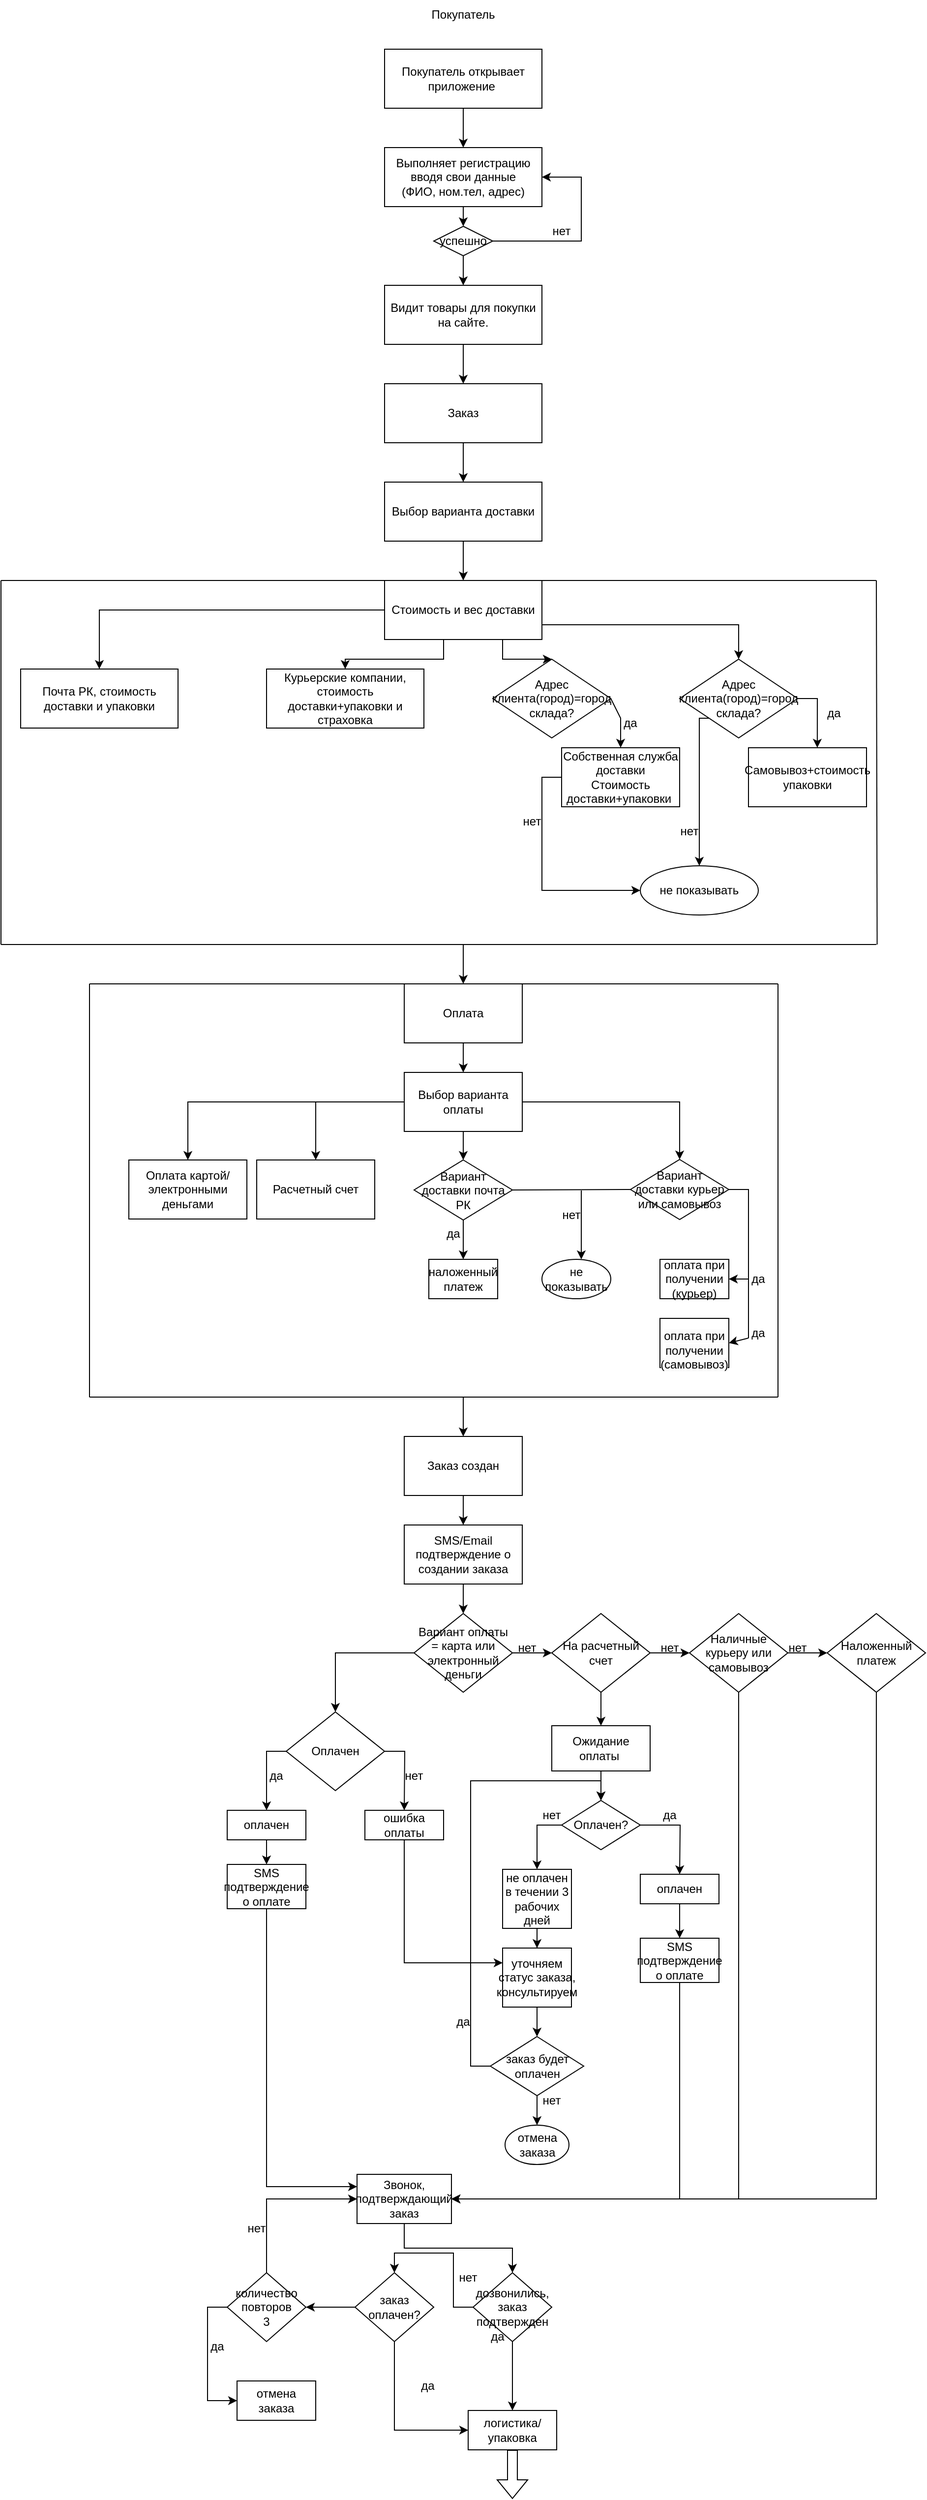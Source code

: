 <mxfile version="21.2.1" type="device">
  <diagram id="C5RBs43oDa-KdzZeNtuy" name="Page-1">
    <mxGraphModel dx="1877" dy="549" grid="1" gridSize="10" guides="1" tooltips="1" connect="1" arrows="1" fold="1" page="1" pageScale="1" pageWidth="827" pageHeight="1169" math="0" shadow="0">
      <root>
        <mxCell id="WIyWlLk6GJQsqaUBKTNV-0" />
        <mxCell id="WIyWlLk6GJQsqaUBKTNV-1" parent="WIyWlLk6GJQsqaUBKTNV-0" />
        <mxCell id="o9mMp5TyEiLtzrGNbMBP-0" value="Покупатель открывает приложение&amp;nbsp;" style="rounded=0;whiteSpace=wrap;html=1;" parent="WIyWlLk6GJQsqaUBKTNV-1" vertex="1">
          <mxGeometry x="340" y="50" width="160" height="60" as="geometry" />
        </mxCell>
        <mxCell id="S09NeGv9XtgrJAgJKScN-2" value="Покупатель" style="text;html=1;strokeColor=none;fillColor=none;align=center;verticalAlign=middle;whiteSpace=wrap;rounded=0;" vertex="1" parent="WIyWlLk6GJQsqaUBKTNV-1">
          <mxGeometry x="390" width="60" height="30" as="geometry" />
        </mxCell>
        <mxCell id="S09NeGv9XtgrJAgJKScN-17" style="edgeStyle=orthogonalEdgeStyle;rounded=0;orthogonalLoop=1;jettySize=auto;html=1;exitX=0.5;exitY=1;exitDx=0;exitDy=0;entryX=0.5;entryY=0;entryDx=0;entryDy=0;" edge="1" parent="WIyWlLk6GJQsqaUBKTNV-1" source="S09NeGv9XtgrJAgJKScN-7" target="S09NeGv9XtgrJAgJKScN-10">
          <mxGeometry relative="1" as="geometry" />
        </mxCell>
        <mxCell id="S09NeGv9XtgrJAgJKScN-7" value="Выполняет регистрацию вводя свои данные&lt;br&gt;(ФИО, ном.тел, адрес)" style="rounded=0;whiteSpace=wrap;html=1;" vertex="1" parent="WIyWlLk6GJQsqaUBKTNV-1">
          <mxGeometry x="340" y="150" width="160" height="60" as="geometry" />
        </mxCell>
        <mxCell id="S09NeGv9XtgrJAgJKScN-8" value="" style="endArrow=classic;html=1;rounded=0;exitX=0.5;exitY=1;exitDx=0;exitDy=0;entryX=0.5;entryY=0;entryDx=0;entryDy=0;" edge="1" parent="WIyWlLk6GJQsqaUBKTNV-1" source="o9mMp5TyEiLtzrGNbMBP-0" target="S09NeGv9XtgrJAgJKScN-7">
          <mxGeometry width="50" height="50" relative="1" as="geometry">
            <mxPoint x="770" y="250" as="sourcePoint" />
            <mxPoint x="820" y="200" as="targetPoint" />
          </mxGeometry>
        </mxCell>
        <mxCell id="S09NeGv9XtgrJAgJKScN-21" style="edgeStyle=orthogonalEdgeStyle;rounded=0;orthogonalLoop=1;jettySize=auto;html=1;exitX=1;exitY=0.5;exitDx=0;exitDy=0;entryX=1;entryY=0.5;entryDx=0;entryDy=0;" edge="1" parent="WIyWlLk6GJQsqaUBKTNV-1" source="S09NeGv9XtgrJAgJKScN-10" target="S09NeGv9XtgrJAgJKScN-7">
          <mxGeometry relative="1" as="geometry">
            <Array as="points">
              <mxPoint x="540" y="245" />
              <mxPoint x="540" y="180" />
            </Array>
          </mxGeometry>
        </mxCell>
        <mxCell id="S09NeGv9XtgrJAgJKScN-26" style="edgeStyle=orthogonalEdgeStyle;rounded=0;orthogonalLoop=1;jettySize=auto;html=1;" edge="1" parent="WIyWlLk6GJQsqaUBKTNV-1" source="S09NeGv9XtgrJAgJKScN-10" target="S09NeGv9XtgrJAgJKScN-25">
          <mxGeometry relative="1" as="geometry" />
        </mxCell>
        <mxCell id="S09NeGv9XtgrJAgJKScN-10" value="успешно" style="rhombus;whiteSpace=wrap;html=1;" vertex="1" parent="WIyWlLk6GJQsqaUBKTNV-1">
          <mxGeometry x="390" y="230" width="60" height="30" as="geometry" />
        </mxCell>
        <mxCell id="S09NeGv9XtgrJAgJKScN-22" value="нет" style="text;html=1;strokeColor=none;fillColor=none;align=center;verticalAlign=middle;whiteSpace=wrap;rounded=0;" vertex="1" parent="WIyWlLk6GJQsqaUBKTNV-1">
          <mxGeometry x="490" y="220" width="60" height="30" as="geometry" />
        </mxCell>
        <mxCell id="S09NeGv9XtgrJAgJKScN-28" style="edgeStyle=orthogonalEdgeStyle;rounded=0;orthogonalLoop=1;jettySize=auto;html=1;exitX=0.5;exitY=1;exitDx=0;exitDy=0;" edge="1" parent="WIyWlLk6GJQsqaUBKTNV-1" source="S09NeGv9XtgrJAgJKScN-25" target="S09NeGv9XtgrJAgJKScN-27">
          <mxGeometry relative="1" as="geometry" />
        </mxCell>
        <mxCell id="S09NeGv9XtgrJAgJKScN-25" value="Видит товары для покупки на сайте." style="rounded=0;whiteSpace=wrap;html=1;" vertex="1" parent="WIyWlLk6GJQsqaUBKTNV-1">
          <mxGeometry x="340" y="290" width="160" height="60" as="geometry" />
        </mxCell>
        <mxCell id="S09NeGv9XtgrJAgJKScN-30" style="edgeStyle=orthogonalEdgeStyle;rounded=0;orthogonalLoop=1;jettySize=auto;html=1;exitX=0.5;exitY=1;exitDx=0;exitDy=0;" edge="1" parent="WIyWlLk6GJQsqaUBKTNV-1" source="S09NeGv9XtgrJAgJKScN-27" target="S09NeGv9XtgrJAgJKScN-29">
          <mxGeometry relative="1" as="geometry" />
        </mxCell>
        <mxCell id="S09NeGv9XtgrJAgJKScN-27" value="Заказ" style="rounded=0;whiteSpace=wrap;html=1;" vertex="1" parent="WIyWlLk6GJQsqaUBKTNV-1">
          <mxGeometry x="340" y="390" width="160" height="60" as="geometry" />
        </mxCell>
        <mxCell id="S09NeGv9XtgrJAgJKScN-32" style="edgeStyle=orthogonalEdgeStyle;rounded=0;orthogonalLoop=1;jettySize=auto;html=1;" edge="1" parent="WIyWlLk6GJQsqaUBKTNV-1" source="S09NeGv9XtgrJAgJKScN-29" target="S09NeGv9XtgrJAgJKScN-31">
          <mxGeometry relative="1" as="geometry" />
        </mxCell>
        <mxCell id="S09NeGv9XtgrJAgJKScN-29" value="Выбор варианта доставки" style="rounded=0;whiteSpace=wrap;html=1;" vertex="1" parent="WIyWlLk6GJQsqaUBKTNV-1">
          <mxGeometry x="340" y="490" width="160" height="60" as="geometry" />
        </mxCell>
        <mxCell id="S09NeGv9XtgrJAgJKScN-34" style="edgeStyle=orthogonalEdgeStyle;rounded=0;orthogonalLoop=1;jettySize=auto;html=1;" edge="1" parent="WIyWlLk6GJQsqaUBKTNV-1" source="S09NeGv9XtgrJAgJKScN-31" target="S09NeGv9XtgrJAgJKScN-33">
          <mxGeometry relative="1" as="geometry" />
        </mxCell>
        <mxCell id="S09NeGv9XtgrJAgJKScN-36" style="edgeStyle=orthogonalEdgeStyle;rounded=0;orthogonalLoop=1;jettySize=auto;html=1;" edge="1" parent="WIyWlLk6GJQsqaUBKTNV-1" source="S09NeGv9XtgrJAgJKScN-31" target="S09NeGv9XtgrJAgJKScN-35">
          <mxGeometry relative="1" as="geometry">
            <Array as="points">
              <mxPoint x="400" y="670" />
              <mxPoint x="300" y="670" />
            </Array>
          </mxGeometry>
        </mxCell>
        <mxCell id="S09NeGv9XtgrJAgJKScN-40" style="edgeStyle=orthogonalEdgeStyle;rounded=0;orthogonalLoop=1;jettySize=auto;html=1;exitX=0.75;exitY=1;exitDx=0;exitDy=0;entryX=0.5;entryY=0;entryDx=0;entryDy=0;" edge="1" parent="WIyWlLk6GJQsqaUBKTNV-1" source="S09NeGv9XtgrJAgJKScN-31" target="S09NeGv9XtgrJAgJKScN-37">
          <mxGeometry relative="1" as="geometry" />
        </mxCell>
        <mxCell id="S09NeGv9XtgrJAgJKScN-41" style="edgeStyle=orthogonalEdgeStyle;rounded=0;orthogonalLoop=1;jettySize=auto;html=1;exitX=1;exitY=0.75;exitDx=0;exitDy=0;entryX=0.5;entryY=0;entryDx=0;entryDy=0;" edge="1" parent="WIyWlLk6GJQsqaUBKTNV-1" source="S09NeGv9XtgrJAgJKScN-31" target="S09NeGv9XtgrJAgJKScN-38">
          <mxGeometry relative="1" as="geometry" />
        </mxCell>
        <mxCell id="S09NeGv9XtgrJAgJKScN-31" value="Стоимость и вес доставки" style="rounded=0;whiteSpace=wrap;html=1;" vertex="1" parent="WIyWlLk6GJQsqaUBKTNV-1">
          <mxGeometry x="340" y="590" width="160" height="60" as="geometry" />
        </mxCell>
        <mxCell id="S09NeGv9XtgrJAgJKScN-33" value="Почта РК, стоимость доставки и упаковки" style="rounded=0;whiteSpace=wrap;html=1;" vertex="1" parent="WIyWlLk6GJQsqaUBKTNV-1">
          <mxGeometry x="-30" y="680" width="160" height="60" as="geometry" />
        </mxCell>
        <mxCell id="S09NeGv9XtgrJAgJKScN-35" value="Курьерские компании, стоимость доставки+упаковки и страховка" style="rounded=0;whiteSpace=wrap;html=1;" vertex="1" parent="WIyWlLk6GJQsqaUBKTNV-1">
          <mxGeometry x="220" y="680" width="160" height="60" as="geometry" />
        </mxCell>
        <mxCell id="S09NeGv9XtgrJAgJKScN-37" value="Адрес клиента(город)=город склада?" style="rhombus;whiteSpace=wrap;html=1;" vertex="1" parent="WIyWlLk6GJQsqaUBKTNV-1">
          <mxGeometry x="450" y="670" width="120" height="80" as="geometry" />
        </mxCell>
        <mxCell id="S09NeGv9XtgrJAgJKScN-49" style="edgeStyle=orthogonalEdgeStyle;rounded=0;orthogonalLoop=1;jettySize=auto;html=1;exitX=1;exitY=0.5;exitDx=0;exitDy=0;entryX=0.583;entryY=0;entryDx=0;entryDy=0;entryPerimeter=0;" edge="1" parent="WIyWlLk6GJQsqaUBKTNV-1" source="S09NeGv9XtgrJAgJKScN-38" target="S09NeGv9XtgrJAgJKScN-43">
          <mxGeometry relative="1" as="geometry">
            <mxPoint x="780" y="710" as="targetPoint" />
          </mxGeometry>
        </mxCell>
        <mxCell id="S09NeGv9XtgrJAgJKScN-56" style="edgeStyle=orthogonalEdgeStyle;rounded=0;orthogonalLoop=1;jettySize=auto;html=1;exitX=0;exitY=1;exitDx=0;exitDy=0;" edge="1" parent="WIyWlLk6GJQsqaUBKTNV-1" source="S09NeGv9XtgrJAgJKScN-38" target="S09NeGv9XtgrJAgJKScN-55">
          <mxGeometry relative="1" as="geometry">
            <Array as="points">
              <mxPoint x="660" y="730" />
            </Array>
          </mxGeometry>
        </mxCell>
        <mxCell id="S09NeGv9XtgrJAgJKScN-38" value="Адрес клиента(город)=город склада?" style="rhombus;whiteSpace=wrap;html=1;" vertex="1" parent="WIyWlLk6GJQsqaUBKTNV-1">
          <mxGeometry x="640" y="670" width="120" height="80" as="geometry" />
        </mxCell>
        <mxCell id="S09NeGv9XtgrJAgJKScN-57" style="edgeStyle=orthogonalEdgeStyle;rounded=0;orthogonalLoop=1;jettySize=auto;html=1;exitX=0;exitY=0.5;exitDx=0;exitDy=0;entryX=0;entryY=0.5;entryDx=0;entryDy=0;" edge="1" parent="WIyWlLk6GJQsqaUBKTNV-1" source="S09NeGv9XtgrJAgJKScN-42" target="S09NeGv9XtgrJAgJKScN-55">
          <mxGeometry relative="1" as="geometry" />
        </mxCell>
        <mxCell id="S09NeGv9XtgrJAgJKScN-42" value="Собственная служба доставки&lt;br&gt;Стоимость доставки+упаковки&amp;nbsp;" style="rounded=0;whiteSpace=wrap;html=1;" vertex="1" parent="WIyWlLk6GJQsqaUBKTNV-1">
          <mxGeometry x="520" y="760" width="120" height="60" as="geometry" />
        </mxCell>
        <mxCell id="S09NeGv9XtgrJAgJKScN-43" value="Самовывоз+стоимость упаковки" style="rounded=0;whiteSpace=wrap;html=1;" vertex="1" parent="WIyWlLk6GJQsqaUBKTNV-1">
          <mxGeometry x="710" y="760" width="120" height="60" as="geometry" />
        </mxCell>
        <mxCell id="S09NeGv9XtgrJAgJKScN-47" value="" style="endArrow=classic;html=1;rounded=0;exitX=1;exitY=0.5;exitDx=0;exitDy=0;entryX=0.5;entryY=0;entryDx=0;entryDy=0;" edge="1" parent="WIyWlLk6GJQsqaUBKTNV-1" source="S09NeGv9XtgrJAgJKScN-37" target="S09NeGv9XtgrJAgJKScN-42">
          <mxGeometry width="50" height="50" relative="1" as="geometry">
            <mxPoint x="670" y="580" as="sourcePoint" />
            <mxPoint x="570" y="760" as="targetPoint" />
            <Array as="points">
              <mxPoint x="580" y="730" />
            </Array>
          </mxGeometry>
        </mxCell>
        <mxCell id="S09NeGv9XtgrJAgJKScN-50" value="да" style="text;html=1;strokeColor=none;fillColor=none;align=center;verticalAlign=middle;whiteSpace=wrap;rounded=0;" vertex="1" parent="WIyWlLk6GJQsqaUBKTNV-1">
          <mxGeometry x="560" y="720" width="60" height="30" as="geometry" />
        </mxCell>
        <mxCell id="S09NeGv9XtgrJAgJKScN-51" value="да" style="text;html=1;strokeColor=none;fillColor=none;align=center;verticalAlign=middle;whiteSpace=wrap;rounded=0;" vertex="1" parent="WIyWlLk6GJQsqaUBKTNV-1">
          <mxGeometry x="767" y="710" width="60" height="30" as="geometry" />
        </mxCell>
        <mxCell id="S09NeGv9XtgrJAgJKScN-55" value="не показывать" style="ellipse;whiteSpace=wrap;html=1;" vertex="1" parent="WIyWlLk6GJQsqaUBKTNV-1">
          <mxGeometry x="600" y="880" width="120" height="50" as="geometry" />
        </mxCell>
        <mxCell id="S09NeGv9XtgrJAgJKScN-58" value="нет" style="text;html=1;strokeColor=none;fillColor=none;align=center;verticalAlign=middle;whiteSpace=wrap;rounded=0;" vertex="1" parent="WIyWlLk6GJQsqaUBKTNV-1">
          <mxGeometry x="460" y="820" width="60" height="30" as="geometry" />
        </mxCell>
        <mxCell id="S09NeGv9XtgrJAgJKScN-59" value="нет" style="text;html=1;strokeColor=none;fillColor=none;align=center;verticalAlign=middle;whiteSpace=wrap;rounded=0;" vertex="1" parent="WIyWlLk6GJQsqaUBKTNV-1">
          <mxGeometry x="620" y="830" width="60" height="30" as="geometry" />
        </mxCell>
        <mxCell id="S09NeGv9XtgrJAgJKScN-63" value="" style="endArrow=none;html=1;rounded=0;exitX=0;exitY=0;exitDx=0;exitDy=0;" edge="1" parent="WIyWlLk6GJQsqaUBKTNV-1" source="S09NeGv9XtgrJAgJKScN-31">
          <mxGeometry width="50" height="50" relative="1" as="geometry">
            <mxPoint x="330" y="590" as="sourcePoint" />
            <mxPoint x="-50" y="590" as="targetPoint" />
          </mxGeometry>
        </mxCell>
        <mxCell id="S09NeGv9XtgrJAgJKScN-64" value="" style="endArrow=none;html=1;rounded=0;" edge="1" parent="WIyWlLk6GJQsqaUBKTNV-1">
          <mxGeometry width="50" height="50" relative="1" as="geometry">
            <mxPoint x="-50" y="590" as="sourcePoint" />
            <mxPoint x="-50" y="960" as="targetPoint" />
          </mxGeometry>
        </mxCell>
        <mxCell id="S09NeGv9XtgrJAgJKScN-65" value="" style="endArrow=none;html=1;rounded=0;" edge="1" parent="WIyWlLk6GJQsqaUBKTNV-1">
          <mxGeometry width="50" height="50" relative="1" as="geometry">
            <mxPoint x="-50" y="960" as="sourcePoint" />
            <mxPoint x="840" y="960" as="targetPoint" />
          </mxGeometry>
        </mxCell>
        <mxCell id="S09NeGv9XtgrJAgJKScN-66" value="" style="endArrow=none;html=1;rounded=0;" edge="1" parent="WIyWlLk6GJQsqaUBKTNV-1">
          <mxGeometry width="50" height="50" relative="1" as="geometry">
            <mxPoint x="840.8" y="960" as="sourcePoint" />
            <mxPoint x="840" y="590" as="targetPoint" />
          </mxGeometry>
        </mxCell>
        <mxCell id="S09NeGv9XtgrJAgJKScN-67" value="" style="endArrow=none;html=1;rounded=0;exitX=1;exitY=0;exitDx=0;exitDy=0;" edge="1" parent="WIyWlLk6GJQsqaUBKTNV-1" source="S09NeGv9XtgrJAgJKScN-31">
          <mxGeometry width="50" height="50" relative="1" as="geometry">
            <mxPoint x="360" y="790" as="sourcePoint" />
            <mxPoint x="840" y="590" as="targetPoint" />
          </mxGeometry>
        </mxCell>
        <mxCell id="S09NeGv9XtgrJAgJKScN-68" value="" style="endArrow=classic;html=1;rounded=0;" edge="1" parent="WIyWlLk6GJQsqaUBKTNV-1">
          <mxGeometry width="50" height="50" relative="1" as="geometry">
            <mxPoint x="420" y="960" as="sourcePoint" />
            <mxPoint x="420" y="1000" as="targetPoint" />
          </mxGeometry>
        </mxCell>
        <mxCell id="S09NeGv9XtgrJAgJKScN-71" style="edgeStyle=orthogonalEdgeStyle;rounded=0;orthogonalLoop=1;jettySize=auto;html=1;" edge="1" parent="WIyWlLk6GJQsqaUBKTNV-1" source="S09NeGv9XtgrJAgJKScN-69" target="S09NeGv9XtgrJAgJKScN-70">
          <mxGeometry relative="1" as="geometry" />
        </mxCell>
        <mxCell id="S09NeGv9XtgrJAgJKScN-69" value="Оплата" style="rounded=0;whiteSpace=wrap;html=1;" vertex="1" parent="WIyWlLk6GJQsqaUBKTNV-1">
          <mxGeometry x="360" y="1000" width="120" height="60" as="geometry" />
        </mxCell>
        <mxCell id="S09NeGv9XtgrJAgJKScN-73" style="edgeStyle=orthogonalEdgeStyle;rounded=0;orthogonalLoop=1;jettySize=auto;html=1;" edge="1" parent="WIyWlLk6GJQsqaUBKTNV-1" source="S09NeGv9XtgrJAgJKScN-70" target="S09NeGv9XtgrJAgJKScN-72">
          <mxGeometry relative="1" as="geometry" />
        </mxCell>
        <mxCell id="S09NeGv9XtgrJAgJKScN-75" style="edgeStyle=orthogonalEdgeStyle;rounded=0;orthogonalLoop=1;jettySize=auto;html=1;" edge="1" parent="WIyWlLk6GJQsqaUBKTNV-1" source="S09NeGv9XtgrJAgJKScN-70" target="S09NeGv9XtgrJAgJKScN-74">
          <mxGeometry relative="1" as="geometry" />
        </mxCell>
        <mxCell id="S09NeGv9XtgrJAgJKScN-77" style="edgeStyle=orthogonalEdgeStyle;rounded=0;orthogonalLoop=1;jettySize=auto;html=1;" edge="1" parent="WIyWlLk6GJQsqaUBKTNV-1" source="S09NeGv9XtgrJAgJKScN-70" target="S09NeGv9XtgrJAgJKScN-81">
          <mxGeometry relative="1" as="geometry">
            <mxPoint x="420" y="1169" as="targetPoint" />
          </mxGeometry>
        </mxCell>
        <mxCell id="S09NeGv9XtgrJAgJKScN-79" style="edgeStyle=orthogonalEdgeStyle;rounded=0;orthogonalLoop=1;jettySize=auto;html=1;" edge="1" parent="WIyWlLk6GJQsqaUBKTNV-1" source="S09NeGv9XtgrJAgJKScN-70" target="S09NeGv9XtgrJAgJKScN-80">
          <mxGeometry relative="1" as="geometry">
            <mxPoint x="590" y="1169" as="targetPoint" />
          </mxGeometry>
        </mxCell>
        <mxCell id="S09NeGv9XtgrJAgJKScN-70" value="Выбор варианта оплаты" style="rounded=0;whiteSpace=wrap;html=1;" vertex="1" parent="WIyWlLk6GJQsqaUBKTNV-1">
          <mxGeometry x="360" y="1090" width="120" height="60" as="geometry" />
        </mxCell>
        <mxCell id="S09NeGv9XtgrJAgJKScN-72" value="Оплата картой/электронными деньгами" style="rounded=0;whiteSpace=wrap;html=1;" vertex="1" parent="WIyWlLk6GJQsqaUBKTNV-1">
          <mxGeometry x="80" y="1179" width="120" height="60" as="geometry" />
        </mxCell>
        <mxCell id="S09NeGv9XtgrJAgJKScN-74" value="Расчетный счет" style="rounded=0;whiteSpace=wrap;html=1;" vertex="1" parent="WIyWlLk6GJQsqaUBKTNV-1">
          <mxGeometry x="210" y="1179" width="120" height="60" as="geometry" />
        </mxCell>
        <mxCell id="S09NeGv9XtgrJAgJKScN-94" style="edgeStyle=orthogonalEdgeStyle;rounded=0;orthogonalLoop=1;jettySize=auto;html=1;exitX=1;exitY=0.5;exitDx=0;exitDy=0;entryX=1;entryY=0.5;entryDx=0;entryDy=0;" edge="1" parent="WIyWlLk6GJQsqaUBKTNV-1" source="S09NeGv9XtgrJAgJKScN-80" target="S09NeGv9XtgrJAgJKScN-95">
          <mxGeometry relative="1" as="geometry">
            <mxPoint x="710" y="1330" as="targetPoint" />
          </mxGeometry>
        </mxCell>
        <mxCell id="S09NeGv9XtgrJAgJKScN-80" value="Вариант доставки курьер или самовывоз" style="rhombus;whiteSpace=wrap;html=1;" vertex="1" parent="WIyWlLk6GJQsqaUBKTNV-1">
          <mxGeometry x="590" y="1178.5" width="100" height="61" as="geometry" />
        </mxCell>
        <mxCell id="S09NeGv9XtgrJAgJKScN-90" style="edgeStyle=orthogonalEdgeStyle;rounded=0;orthogonalLoop=1;jettySize=auto;html=1;exitX=0;exitY=1;exitDx=0;exitDy=0;" edge="1" parent="WIyWlLk6GJQsqaUBKTNV-1" source="S09NeGv9XtgrJAgJKScN-81" target="S09NeGv9XtgrJAgJKScN-91">
          <mxGeometry relative="1" as="geometry">
            <mxPoint x="395" y="1260" as="targetPoint" />
            <Array as="points">
              <mxPoint x="420" y="1225" />
            </Array>
          </mxGeometry>
        </mxCell>
        <mxCell id="S09NeGv9XtgrJAgJKScN-81" value="Вариант доставки почта РК" style="rhombus;whiteSpace=wrap;html=1;" vertex="1" parent="WIyWlLk6GJQsqaUBKTNV-1">
          <mxGeometry x="370" y="1179" width="100" height="61" as="geometry" />
        </mxCell>
        <mxCell id="S09NeGv9XtgrJAgJKScN-82" value="" style="endArrow=none;html=1;rounded=0;exitX=1;exitY=0.5;exitDx=0;exitDy=0;entryX=0;entryY=0.5;entryDx=0;entryDy=0;" edge="1" parent="WIyWlLk6GJQsqaUBKTNV-1" source="S09NeGv9XtgrJAgJKScN-81" target="S09NeGv9XtgrJAgJKScN-80">
          <mxGeometry width="50" height="50" relative="1" as="geometry">
            <mxPoint x="510" y="1250" as="sourcePoint" />
            <mxPoint x="560" y="1200" as="targetPoint" />
          </mxGeometry>
        </mxCell>
        <mxCell id="S09NeGv9XtgrJAgJKScN-83" value="" style="endArrow=classic;html=1;rounded=0;" edge="1" parent="WIyWlLk6GJQsqaUBKTNV-1">
          <mxGeometry width="50" height="50" relative="1" as="geometry">
            <mxPoint x="540" y="1210" as="sourcePoint" />
            <mxPoint x="540" y="1280" as="targetPoint" />
          </mxGeometry>
        </mxCell>
        <mxCell id="S09NeGv9XtgrJAgJKScN-84" value="нет" style="text;html=1;strokeColor=none;fillColor=none;align=center;verticalAlign=middle;whiteSpace=wrap;rounded=0;" vertex="1" parent="WIyWlLk6GJQsqaUBKTNV-1">
          <mxGeometry x="500" y="1220" width="60" height="30" as="geometry" />
        </mxCell>
        <mxCell id="S09NeGv9XtgrJAgJKScN-85" value="не показывать" style="ellipse;whiteSpace=wrap;html=1;" vertex="1" parent="WIyWlLk6GJQsqaUBKTNV-1">
          <mxGeometry x="500" y="1280" width="70" height="40" as="geometry" />
        </mxCell>
        <mxCell id="S09NeGv9XtgrJAgJKScN-91" value="наложенный платеж" style="rounded=0;whiteSpace=wrap;html=1;" vertex="1" parent="WIyWlLk6GJQsqaUBKTNV-1">
          <mxGeometry x="385" y="1280" width="70" height="40" as="geometry" />
        </mxCell>
        <mxCell id="S09NeGv9XtgrJAgJKScN-92" value="да" style="text;html=1;strokeColor=none;fillColor=none;align=center;verticalAlign=middle;whiteSpace=wrap;rounded=0;" vertex="1" parent="WIyWlLk6GJQsqaUBKTNV-1">
          <mxGeometry x="380" y="1239" width="60" height="30" as="geometry" />
        </mxCell>
        <mxCell id="S09NeGv9XtgrJAgJKScN-95" value="оплата при получении&lt;br&gt;(курьер)" style="rounded=0;whiteSpace=wrap;html=1;" vertex="1" parent="WIyWlLk6GJQsqaUBKTNV-1">
          <mxGeometry x="620" y="1280" width="70" height="40" as="geometry" />
        </mxCell>
        <mxCell id="S09NeGv9XtgrJAgJKScN-96" value="&lt;br&gt;&lt;span style=&quot;color: rgb(0, 0, 0); font-family: Helvetica; font-size: 12px; font-style: normal; font-variant-ligatures: normal; font-variant-caps: normal; font-weight: 400; letter-spacing: normal; orphans: 2; text-align: center; text-indent: 0px; text-transform: none; widows: 2; word-spacing: 0px; -webkit-text-stroke-width: 0px; background-color: rgb(251, 251, 251); text-decoration-thickness: initial; text-decoration-style: initial; text-decoration-color: initial; float: none; display: inline !important;&quot;&gt;оплата при получении&lt;/span&gt;&lt;br style=&quot;border-color: var(--border-color); color: rgb(0, 0, 0); font-family: Helvetica; font-size: 12px; font-style: normal; font-variant-ligatures: normal; font-variant-caps: normal; font-weight: 400; letter-spacing: normal; orphans: 2; text-align: center; text-indent: 0px; text-transform: none; widows: 2; word-spacing: 0px; -webkit-text-stroke-width: 0px; background-color: rgb(251, 251, 251); text-decoration-thickness: initial; text-decoration-style: initial; text-decoration-color: initial;&quot;&gt;&lt;span style=&quot;color: rgb(0, 0, 0); font-family: Helvetica; font-size: 12px; font-style: normal; font-variant-ligatures: normal; font-variant-caps: normal; font-weight: 400; letter-spacing: normal; orphans: 2; text-align: center; text-indent: 0px; text-transform: none; widows: 2; word-spacing: 0px; -webkit-text-stroke-width: 0px; background-color: rgb(251, 251, 251); text-decoration-thickness: initial; text-decoration-style: initial; text-decoration-color: initial; float: none; display: inline !important;&quot;&gt;(самовывоз)&lt;/span&gt;&lt;br&gt;" style="rounded=0;whiteSpace=wrap;html=1;" vertex="1" parent="WIyWlLk6GJQsqaUBKTNV-1">
          <mxGeometry x="620" y="1340" width="70" height="50" as="geometry" />
        </mxCell>
        <mxCell id="S09NeGv9XtgrJAgJKScN-98" value="" style="endArrow=none;html=1;rounded=0;" edge="1" parent="WIyWlLk6GJQsqaUBKTNV-1">
          <mxGeometry width="50" height="50" relative="1" as="geometry">
            <mxPoint x="710" y="1300" as="sourcePoint" />
            <mxPoint x="710" y="1360" as="targetPoint" />
          </mxGeometry>
        </mxCell>
        <mxCell id="S09NeGv9XtgrJAgJKScN-99" value="" style="endArrow=classic;html=1;rounded=0;entryX=1;entryY=0.5;entryDx=0;entryDy=0;" edge="1" parent="WIyWlLk6GJQsqaUBKTNV-1" target="S09NeGv9XtgrJAgJKScN-96">
          <mxGeometry width="50" height="50" relative="1" as="geometry">
            <mxPoint x="710" y="1360" as="sourcePoint" />
            <mxPoint x="410" y="1140" as="targetPoint" />
          </mxGeometry>
        </mxCell>
        <mxCell id="S09NeGv9XtgrJAgJKScN-100" value="" style="endArrow=none;html=1;rounded=0;entryX=0;entryY=0;entryDx=0;entryDy=0;" edge="1" parent="WIyWlLk6GJQsqaUBKTNV-1" target="S09NeGv9XtgrJAgJKScN-69">
          <mxGeometry width="50" height="50" relative="1" as="geometry">
            <mxPoint x="40" y="1000" as="sourcePoint" />
            <mxPoint x="410" y="1130" as="targetPoint" />
          </mxGeometry>
        </mxCell>
        <mxCell id="S09NeGv9XtgrJAgJKScN-101" value="" style="endArrow=none;html=1;rounded=0;" edge="1" parent="WIyWlLk6GJQsqaUBKTNV-1">
          <mxGeometry width="50" height="50" relative="1" as="geometry">
            <mxPoint x="40" y="1420" as="sourcePoint" />
            <mxPoint x="40" y="1000" as="targetPoint" />
          </mxGeometry>
        </mxCell>
        <mxCell id="S09NeGv9XtgrJAgJKScN-102" value="" style="endArrow=none;html=1;rounded=0;" edge="1" parent="WIyWlLk6GJQsqaUBKTNV-1">
          <mxGeometry width="50" height="50" relative="1" as="geometry">
            <mxPoint x="40" y="1420" as="sourcePoint" />
            <mxPoint x="740" y="1420" as="targetPoint" />
          </mxGeometry>
        </mxCell>
        <mxCell id="S09NeGv9XtgrJAgJKScN-103" value="" style="endArrow=none;html=1;rounded=0;" edge="1" parent="WIyWlLk6GJQsqaUBKTNV-1">
          <mxGeometry width="50" height="50" relative="1" as="geometry">
            <mxPoint x="740" y="1420" as="sourcePoint" />
            <mxPoint x="740" y="1000" as="targetPoint" />
          </mxGeometry>
        </mxCell>
        <mxCell id="S09NeGv9XtgrJAgJKScN-104" value="" style="endArrow=none;html=1;rounded=0;exitX=1;exitY=0;exitDx=0;exitDy=0;" edge="1" parent="WIyWlLk6GJQsqaUBKTNV-1" source="S09NeGv9XtgrJAgJKScN-69">
          <mxGeometry width="50" height="50" relative="1" as="geometry">
            <mxPoint x="430" y="1250" as="sourcePoint" />
            <mxPoint x="740" y="1000" as="targetPoint" />
          </mxGeometry>
        </mxCell>
        <mxCell id="S09NeGv9XtgrJAgJKScN-108" style="edgeStyle=orthogonalEdgeStyle;rounded=0;orthogonalLoop=1;jettySize=auto;html=1;" edge="1" parent="WIyWlLk6GJQsqaUBKTNV-1" source="S09NeGv9XtgrJAgJKScN-105" target="S09NeGv9XtgrJAgJKScN-107">
          <mxGeometry relative="1" as="geometry" />
        </mxCell>
        <mxCell id="S09NeGv9XtgrJAgJKScN-105" value="Заказ создан" style="rounded=0;whiteSpace=wrap;html=1;" vertex="1" parent="WIyWlLk6GJQsqaUBKTNV-1">
          <mxGeometry x="360" y="1460" width="120" height="60" as="geometry" />
        </mxCell>
        <mxCell id="S09NeGv9XtgrJAgJKScN-106" value="" style="endArrow=classic;html=1;rounded=0;entryX=0.5;entryY=0;entryDx=0;entryDy=0;" edge="1" parent="WIyWlLk6GJQsqaUBKTNV-1" target="S09NeGv9XtgrJAgJKScN-105">
          <mxGeometry width="50" height="50" relative="1" as="geometry">
            <mxPoint x="420" y="1420" as="sourcePoint" />
            <mxPoint x="480" y="1300" as="targetPoint" />
          </mxGeometry>
        </mxCell>
        <mxCell id="S09NeGv9XtgrJAgJKScN-112" style="edgeStyle=orthogonalEdgeStyle;rounded=0;orthogonalLoop=1;jettySize=auto;html=1;exitX=0.5;exitY=1;exitDx=0;exitDy=0;entryX=0.5;entryY=0;entryDx=0;entryDy=0;" edge="1" parent="WIyWlLk6GJQsqaUBKTNV-1" source="S09NeGv9XtgrJAgJKScN-107" target="S09NeGv9XtgrJAgJKScN-111">
          <mxGeometry relative="1" as="geometry" />
        </mxCell>
        <mxCell id="S09NeGv9XtgrJAgJKScN-107" value="SMS/Email подтверждение о создании заказа" style="rounded=0;whiteSpace=wrap;html=1;" vertex="1" parent="WIyWlLk6GJQsqaUBKTNV-1">
          <mxGeometry x="360" y="1550" width="120" height="60" as="geometry" />
        </mxCell>
        <mxCell id="S09NeGv9XtgrJAgJKScN-109" value="да" style="text;html=1;strokeColor=none;fillColor=none;align=center;verticalAlign=middle;whiteSpace=wrap;rounded=0;" vertex="1" parent="WIyWlLk6GJQsqaUBKTNV-1">
          <mxGeometry x="690" y="1285" width="60" height="30" as="geometry" />
        </mxCell>
        <mxCell id="S09NeGv9XtgrJAgJKScN-110" value="да" style="text;html=1;strokeColor=none;fillColor=none;align=center;verticalAlign=middle;whiteSpace=wrap;rounded=0;" vertex="1" parent="WIyWlLk6GJQsqaUBKTNV-1">
          <mxGeometry x="690" y="1340" width="60" height="30" as="geometry" />
        </mxCell>
        <mxCell id="S09NeGv9XtgrJAgJKScN-114" style="edgeStyle=orthogonalEdgeStyle;rounded=0;orthogonalLoop=1;jettySize=auto;html=1;" edge="1" parent="WIyWlLk6GJQsqaUBKTNV-1" source="S09NeGv9XtgrJAgJKScN-111" target="S09NeGv9XtgrJAgJKScN-113">
          <mxGeometry relative="1" as="geometry" />
        </mxCell>
        <mxCell id="S09NeGv9XtgrJAgJKScN-120" style="edgeStyle=orthogonalEdgeStyle;rounded=0;orthogonalLoop=1;jettySize=auto;html=1;exitX=0;exitY=0.5;exitDx=0;exitDy=0;entryX=0.5;entryY=0;entryDx=0;entryDy=0;" edge="1" parent="WIyWlLk6GJQsqaUBKTNV-1" source="S09NeGv9XtgrJAgJKScN-111" target="S09NeGv9XtgrJAgJKScN-119">
          <mxGeometry relative="1" as="geometry" />
        </mxCell>
        <mxCell id="S09NeGv9XtgrJAgJKScN-111" value="Вариант оплаты = карта или электронный деньги" style="rhombus;whiteSpace=wrap;html=1;" vertex="1" parent="WIyWlLk6GJQsqaUBKTNV-1">
          <mxGeometry x="370" y="1640" width="100" height="80" as="geometry" />
        </mxCell>
        <mxCell id="S09NeGv9XtgrJAgJKScN-116" style="edgeStyle=orthogonalEdgeStyle;rounded=0;orthogonalLoop=1;jettySize=auto;html=1;" edge="1" parent="WIyWlLk6GJQsqaUBKTNV-1" source="S09NeGv9XtgrJAgJKScN-113" target="S09NeGv9XtgrJAgJKScN-115">
          <mxGeometry relative="1" as="geometry" />
        </mxCell>
        <mxCell id="S09NeGv9XtgrJAgJKScN-139" style="edgeStyle=orthogonalEdgeStyle;rounded=0;orthogonalLoop=1;jettySize=auto;html=1;exitX=0.5;exitY=1;exitDx=0;exitDy=0;entryX=0.5;entryY=0;entryDx=0;entryDy=0;" edge="1" parent="WIyWlLk6GJQsqaUBKTNV-1" source="S09NeGv9XtgrJAgJKScN-113" target="S09NeGv9XtgrJAgJKScN-137">
          <mxGeometry relative="1" as="geometry" />
        </mxCell>
        <mxCell id="S09NeGv9XtgrJAgJKScN-113" value="На расчетный счет" style="rhombus;whiteSpace=wrap;html=1;" vertex="1" parent="WIyWlLk6GJQsqaUBKTNV-1">
          <mxGeometry x="510" y="1640" width="100" height="80" as="geometry" />
        </mxCell>
        <mxCell id="S09NeGv9XtgrJAgJKScN-118" style="edgeStyle=orthogonalEdgeStyle;rounded=0;orthogonalLoop=1;jettySize=auto;html=1;" edge="1" parent="WIyWlLk6GJQsqaUBKTNV-1" source="S09NeGv9XtgrJAgJKScN-115" target="S09NeGv9XtgrJAgJKScN-117">
          <mxGeometry relative="1" as="geometry" />
        </mxCell>
        <mxCell id="S09NeGv9XtgrJAgJKScN-175" style="edgeStyle=orthogonalEdgeStyle;rounded=0;orthogonalLoop=1;jettySize=auto;html=1;exitX=0.5;exitY=1;exitDx=0;exitDy=0;entryX=1;entryY=0.5;entryDx=0;entryDy=0;" edge="1" parent="WIyWlLk6GJQsqaUBKTNV-1" source="S09NeGv9XtgrJAgJKScN-115" target="S09NeGv9XtgrJAgJKScN-173">
          <mxGeometry relative="1" as="geometry" />
        </mxCell>
        <mxCell id="S09NeGv9XtgrJAgJKScN-115" value="Наличные курьеру или самовывоз" style="rhombus;whiteSpace=wrap;html=1;" vertex="1" parent="WIyWlLk6GJQsqaUBKTNV-1">
          <mxGeometry x="650" y="1640" width="100" height="80" as="geometry" />
        </mxCell>
        <mxCell id="S09NeGv9XtgrJAgJKScN-176" style="edgeStyle=orthogonalEdgeStyle;rounded=0;orthogonalLoop=1;jettySize=auto;html=1;exitX=0.5;exitY=1;exitDx=0;exitDy=0;entryX=1;entryY=0.5;entryDx=0;entryDy=0;" edge="1" parent="WIyWlLk6GJQsqaUBKTNV-1" source="S09NeGv9XtgrJAgJKScN-117" target="S09NeGv9XtgrJAgJKScN-173">
          <mxGeometry relative="1" as="geometry" />
        </mxCell>
        <mxCell id="S09NeGv9XtgrJAgJKScN-117" value="Наложенный платеж" style="rhombus;whiteSpace=wrap;html=1;" vertex="1" parent="WIyWlLk6GJQsqaUBKTNV-1">
          <mxGeometry x="790" y="1640" width="100" height="80" as="geometry" />
        </mxCell>
        <mxCell id="S09NeGv9XtgrJAgJKScN-127" style="edgeStyle=orthogonalEdgeStyle;rounded=0;orthogonalLoop=1;jettySize=auto;html=1;exitX=0;exitY=0.5;exitDx=0;exitDy=0;" edge="1" parent="WIyWlLk6GJQsqaUBKTNV-1" source="S09NeGv9XtgrJAgJKScN-119" target="S09NeGv9XtgrJAgJKScN-128">
          <mxGeometry relative="1" as="geometry">
            <mxPoint x="220" y="1840" as="targetPoint" />
          </mxGeometry>
        </mxCell>
        <mxCell id="S09NeGv9XtgrJAgJKScN-130" style="edgeStyle=orthogonalEdgeStyle;rounded=0;orthogonalLoop=1;jettySize=auto;html=1;exitX=1;exitY=0.5;exitDx=0;exitDy=0;" edge="1" parent="WIyWlLk6GJQsqaUBKTNV-1" source="S09NeGv9XtgrJAgJKScN-119">
          <mxGeometry relative="1" as="geometry">
            <mxPoint x="360" y="1840" as="targetPoint" />
          </mxGeometry>
        </mxCell>
        <mxCell id="S09NeGv9XtgrJAgJKScN-119" value="Оплачен" style="rhombus;whiteSpace=wrap;html=1;" vertex="1" parent="WIyWlLk6GJQsqaUBKTNV-1">
          <mxGeometry x="240" y="1740" width="100" height="80" as="geometry" />
        </mxCell>
        <mxCell id="S09NeGv9XtgrJAgJKScN-121" value="нет" style="text;html=1;strokeColor=none;fillColor=none;align=center;verticalAlign=middle;whiteSpace=wrap;rounded=0;" vertex="1" parent="WIyWlLk6GJQsqaUBKTNV-1">
          <mxGeometry x="455" y="1660" width="60" height="30" as="geometry" />
        </mxCell>
        <mxCell id="S09NeGv9XtgrJAgJKScN-122" value="нет" style="text;html=1;strokeColor=none;fillColor=none;align=center;verticalAlign=middle;whiteSpace=wrap;rounded=0;" vertex="1" parent="WIyWlLk6GJQsqaUBKTNV-1">
          <mxGeometry x="600" y="1660" width="60" height="30" as="geometry" />
        </mxCell>
        <mxCell id="S09NeGv9XtgrJAgJKScN-123" value="нет" style="text;html=1;strokeColor=none;fillColor=none;align=center;verticalAlign=middle;whiteSpace=wrap;rounded=0;" vertex="1" parent="WIyWlLk6GJQsqaUBKTNV-1">
          <mxGeometry x="730" y="1660" width="60" height="30" as="geometry" />
        </mxCell>
        <mxCell id="S09NeGv9XtgrJAgJKScN-136" style="edgeStyle=orthogonalEdgeStyle;rounded=0;orthogonalLoop=1;jettySize=auto;html=1;" edge="1" parent="WIyWlLk6GJQsqaUBKTNV-1" source="S09NeGv9XtgrJAgJKScN-128" target="S09NeGv9XtgrJAgJKScN-135">
          <mxGeometry relative="1" as="geometry" />
        </mxCell>
        <mxCell id="S09NeGv9XtgrJAgJKScN-128" value="оплачен" style="rounded=0;whiteSpace=wrap;html=1;" vertex="1" parent="WIyWlLk6GJQsqaUBKTNV-1">
          <mxGeometry x="180" y="1840" width="80" height="30" as="geometry" />
        </mxCell>
        <mxCell id="S09NeGv9XtgrJAgJKScN-172" style="edgeStyle=orthogonalEdgeStyle;rounded=0;orthogonalLoop=1;jettySize=auto;html=1;exitX=0.5;exitY=1;exitDx=0;exitDy=0;entryX=0;entryY=0.25;entryDx=0;entryDy=0;" edge="1" parent="WIyWlLk6GJQsqaUBKTNV-1" source="S09NeGv9XtgrJAgJKScN-131" target="S09NeGv9XtgrJAgJKScN-158">
          <mxGeometry relative="1" as="geometry" />
        </mxCell>
        <mxCell id="S09NeGv9XtgrJAgJKScN-131" value="ошибка оплаты" style="rounded=0;whiteSpace=wrap;html=1;" vertex="1" parent="WIyWlLk6GJQsqaUBKTNV-1">
          <mxGeometry x="320" y="1840" width="80" height="30" as="geometry" />
        </mxCell>
        <mxCell id="S09NeGv9XtgrJAgJKScN-132" value="да" style="text;html=1;strokeColor=none;fillColor=none;align=center;verticalAlign=middle;whiteSpace=wrap;rounded=0;" vertex="1" parent="WIyWlLk6GJQsqaUBKTNV-1">
          <mxGeometry x="200" y="1790" width="60" height="30" as="geometry" />
        </mxCell>
        <mxCell id="S09NeGv9XtgrJAgJKScN-134" value="нет" style="text;html=1;strokeColor=none;fillColor=none;align=center;verticalAlign=middle;whiteSpace=wrap;rounded=0;" vertex="1" parent="WIyWlLk6GJQsqaUBKTNV-1">
          <mxGeometry x="340" y="1790" width="60" height="30" as="geometry" />
        </mxCell>
        <mxCell id="S09NeGv9XtgrJAgJKScN-177" style="edgeStyle=orthogonalEdgeStyle;rounded=0;orthogonalLoop=1;jettySize=auto;html=1;exitX=0.5;exitY=1;exitDx=0;exitDy=0;entryX=0;entryY=0.25;entryDx=0;entryDy=0;" edge="1" parent="WIyWlLk6GJQsqaUBKTNV-1" source="S09NeGv9XtgrJAgJKScN-135" target="S09NeGv9XtgrJAgJKScN-173">
          <mxGeometry relative="1" as="geometry" />
        </mxCell>
        <mxCell id="S09NeGv9XtgrJAgJKScN-135" value="SMS подтверждение о оплате" style="rounded=0;whiteSpace=wrap;html=1;" vertex="1" parent="WIyWlLk6GJQsqaUBKTNV-1">
          <mxGeometry x="180" y="1895" width="80" height="45" as="geometry" />
        </mxCell>
        <mxCell id="S09NeGv9XtgrJAgJKScN-141" style="edgeStyle=orthogonalEdgeStyle;rounded=0;orthogonalLoop=1;jettySize=auto;html=1;" edge="1" parent="WIyWlLk6GJQsqaUBKTNV-1" source="S09NeGv9XtgrJAgJKScN-137" target="S09NeGv9XtgrJAgJKScN-142">
          <mxGeometry relative="1" as="geometry">
            <mxPoint x="560" y="1847" as="targetPoint" />
          </mxGeometry>
        </mxCell>
        <mxCell id="S09NeGv9XtgrJAgJKScN-137" value="Ожидание оплаты&amp;nbsp;" style="rounded=0;whiteSpace=wrap;html=1;" vertex="1" parent="WIyWlLk6GJQsqaUBKTNV-1">
          <mxGeometry x="510" y="1754" width="100" height="46" as="geometry" />
        </mxCell>
        <mxCell id="S09NeGv9XtgrJAgJKScN-144" style="edgeStyle=orthogonalEdgeStyle;rounded=0;orthogonalLoop=1;jettySize=auto;html=1;" edge="1" parent="WIyWlLk6GJQsqaUBKTNV-1" source="S09NeGv9XtgrJAgJKScN-142">
          <mxGeometry relative="1" as="geometry">
            <mxPoint x="640" y="1905" as="targetPoint" />
          </mxGeometry>
        </mxCell>
        <mxCell id="S09NeGv9XtgrJAgJKScN-149" style="edgeStyle=orthogonalEdgeStyle;rounded=0;orthogonalLoop=1;jettySize=auto;html=1;exitX=0;exitY=0.5;exitDx=0;exitDy=0;" edge="1" parent="WIyWlLk6GJQsqaUBKTNV-1" source="S09NeGv9XtgrJAgJKScN-150">
          <mxGeometry relative="1" as="geometry">
            <mxPoint x="485" y="1900" as="targetPoint" />
          </mxGeometry>
        </mxCell>
        <mxCell id="S09NeGv9XtgrJAgJKScN-142" value="Оплачен?" style="rhombus;whiteSpace=wrap;html=1;" vertex="1" parent="WIyWlLk6GJQsqaUBKTNV-1">
          <mxGeometry x="520" y="1830" width="80" height="50" as="geometry" />
        </mxCell>
        <mxCell id="S09NeGv9XtgrJAgJKScN-145" value="да" style="text;html=1;strokeColor=none;fillColor=none;align=center;verticalAlign=middle;whiteSpace=wrap;rounded=0;" vertex="1" parent="WIyWlLk6GJQsqaUBKTNV-1">
          <mxGeometry x="600" y="1830" width="60" height="30" as="geometry" />
        </mxCell>
        <mxCell id="S09NeGv9XtgrJAgJKScN-151" value="" style="edgeStyle=orthogonalEdgeStyle;rounded=0;orthogonalLoop=1;jettySize=auto;html=1;exitX=0;exitY=0.5;exitDx=0;exitDy=0;" edge="1" parent="WIyWlLk6GJQsqaUBKTNV-1" source="S09NeGv9XtgrJAgJKScN-142" target="S09NeGv9XtgrJAgJKScN-150">
          <mxGeometry relative="1" as="geometry">
            <mxPoint x="520" y="1855" as="sourcePoint" />
            <mxPoint x="485" y="1900" as="targetPoint" />
          </mxGeometry>
        </mxCell>
        <mxCell id="S09NeGv9XtgrJAgJKScN-159" style="edgeStyle=orthogonalEdgeStyle;rounded=0;orthogonalLoop=1;jettySize=auto;html=1;" edge="1" parent="WIyWlLk6GJQsqaUBKTNV-1" source="S09NeGv9XtgrJAgJKScN-150" target="S09NeGv9XtgrJAgJKScN-158">
          <mxGeometry relative="1" as="geometry" />
        </mxCell>
        <mxCell id="S09NeGv9XtgrJAgJKScN-150" value="не оплачен в течении 3 рабочих дней" style="rounded=0;whiteSpace=wrap;html=1;" vertex="1" parent="WIyWlLk6GJQsqaUBKTNV-1">
          <mxGeometry x="460" y="1900" width="70" height="60" as="geometry" />
        </mxCell>
        <mxCell id="S09NeGv9XtgrJAgJKScN-153" value="нет" style="text;html=1;strokeColor=none;fillColor=none;align=center;verticalAlign=middle;whiteSpace=wrap;rounded=0;" vertex="1" parent="WIyWlLk6GJQsqaUBKTNV-1">
          <mxGeometry x="480" y="1830" width="60" height="30" as="geometry" />
        </mxCell>
        <mxCell id="S09NeGv9XtgrJAgJKScN-157" style="edgeStyle=orthogonalEdgeStyle;rounded=0;orthogonalLoop=1;jettySize=auto;html=1;exitX=0.5;exitY=1;exitDx=0;exitDy=0;entryX=0.5;entryY=0;entryDx=0;entryDy=0;" edge="1" parent="WIyWlLk6GJQsqaUBKTNV-1" source="S09NeGv9XtgrJAgJKScN-154" target="S09NeGv9XtgrJAgJKScN-156">
          <mxGeometry relative="1" as="geometry" />
        </mxCell>
        <mxCell id="S09NeGv9XtgrJAgJKScN-154" value="оплачен" style="rounded=0;whiteSpace=wrap;html=1;" vertex="1" parent="WIyWlLk6GJQsqaUBKTNV-1">
          <mxGeometry x="600" y="1905" width="80" height="30" as="geometry" />
        </mxCell>
        <mxCell id="S09NeGv9XtgrJAgJKScN-174" style="edgeStyle=orthogonalEdgeStyle;rounded=0;orthogonalLoop=1;jettySize=auto;html=1;exitX=0.5;exitY=1;exitDx=0;exitDy=0;entryX=1;entryY=0.5;entryDx=0;entryDy=0;" edge="1" parent="WIyWlLk6GJQsqaUBKTNV-1" source="S09NeGv9XtgrJAgJKScN-156" target="S09NeGv9XtgrJAgJKScN-173">
          <mxGeometry relative="1" as="geometry" />
        </mxCell>
        <mxCell id="S09NeGv9XtgrJAgJKScN-156" value="SMS подтверждение о оплате" style="rounded=0;whiteSpace=wrap;html=1;" vertex="1" parent="WIyWlLk6GJQsqaUBKTNV-1">
          <mxGeometry x="600" y="1970" width="80" height="45" as="geometry" />
        </mxCell>
        <mxCell id="S09NeGv9XtgrJAgJKScN-161" style="edgeStyle=orthogonalEdgeStyle;rounded=0;orthogonalLoop=1;jettySize=auto;html=1;exitX=0.5;exitY=1;exitDx=0;exitDy=0;entryX=0.5;entryY=0;entryDx=0;entryDy=0;" edge="1" parent="WIyWlLk6GJQsqaUBKTNV-1" source="S09NeGv9XtgrJAgJKScN-158" target="S09NeGv9XtgrJAgJKScN-160">
          <mxGeometry relative="1" as="geometry" />
        </mxCell>
        <mxCell id="S09NeGv9XtgrJAgJKScN-158" value="уточняем статус заказа, консультируем" style="rounded=0;whiteSpace=wrap;html=1;" vertex="1" parent="WIyWlLk6GJQsqaUBKTNV-1">
          <mxGeometry x="460" y="1980" width="70" height="60" as="geometry" />
        </mxCell>
        <mxCell id="S09NeGv9XtgrJAgJKScN-165" style="edgeStyle=orthogonalEdgeStyle;rounded=0;orthogonalLoop=1;jettySize=auto;html=1;entryX=0.5;entryY=0;entryDx=0;entryDy=0;" edge="1" parent="WIyWlLk6GJQsqaUBKTNV-1" source="S09NeGv9XtgrJAgJKScN-160" target="S09NeGv9XtgrJAgJKScN-166">
          <mxGeometry relative="1" as="geometry">
            <mxPoint x="495.5" y="2140" as="targetPoint" />
          </mxGeometry>
        </mxCell>
        <mxCell id="S09NeGv9XtgrJAgJKScN-168" style="edgeStyle=orthogonalEdgeStyle;rounded=0;orthogonalLoop=1;jettySize=auto;html=1;exitX=0;exitY=0.5;exitDx=0;exitDy=0;entryX=0.5;entryY=0;entryDx=0;entryDy=0;" edge="1" parent="WIyWlLk6GJQsqaUBKTNV-1" source="S09NeGv9XtgrJAgJKScN-160" target="S09NeGv9XtgrJAgJKScN-142">
          <mxGeometry relative="1" as="geometry" />
        </mxCell>
        <mxCell id="S09NeGv9XtgrJAgJKScN-160" value="заказ будет оплачен" style="rhombus;whiteSpace=wrap;html=1;" vertex="1" parent="WIyWlLk6GJQsqaUBKTNV-1">
          <mxGeometry x="447.5" y="2070" width="95" height="60" as="geometry" />
        </mxCell>
        <mxCell id="S09NeGv9XtgrJAgJKScN-166" value="отмена заказа" style="ellipse;whiteSpace=wrap;html=1;" vertex="1" parent="WIyWlLk6GJQsqaUBKTNV-1">
          <mxGeometry x="462.5" y="2160" width="65" height="40" as="geometry" />
        </mxCell>
        <mxCell id="S09NeGv9XtgrJAgJKScN-169" value="да" style="text;html=1;strokeColor=none;fillColor=none;align=center;verticalAlign=middle;whiteSpace=wrap;rounded=0;" vertex="1" parent="WIyWlLk6GJQsqaUBKTNV-1">
          <mxGeometry x="390" y="2040" width="60" height="30" as="geometry" />
        </mxCell>
        <mxCell id="S09NeGv9XtgrJAgJKScN-171" value="нет" style="text;html=1;strokeColor=none;fillColor=none;align=center;verticalAlign=middle;whiteSpace=wrap;rounded=0;" vertex="1" parent="WIyWlLk6GJQsqaUBKTNV-1">
          <mxGeometry x="480" y="2120" width="60" height="30" as="geometry" />
        </mxCell>
        <mxCell id="S09NeGv9XtgrJAgJKScN-179" style="edgeStyle=orthogonalEdgeStyle;rounded=0;orthogonalLoop=1;jettySize=auto;html=1;exitX=0.5;exitY=1;exitDx=0;exitDy=0;" edge="1" parent="WIyWlLk6GJQsqaUBKTNV-1" source="S09NeGv9XtgrJAgJKScN-173" target="S09NeGv9XtgrJAgJKScN-178">
          <mxGeometry relative="1" as="geometry" />
        </mxCell>
        <mxCell id="S09NeGv9XtgrJAgJKScN-173" value="Звонок, подтверждающий заказ" style="rounded=0;whiteSpace=wrap;html=1;" vertex="1" parent="WIyWlLk6GJQsqaUBKTNV-1">
          <mxGeometry x="312" y="2210" width="96" height="50" as="geometry" />
        </mxCell>
        <mxCell id="S09NeGv9XtgrJAgJKScN-181" style="edgeStyle=orthogonalEdgeStyle;rounded=0;orthogonalLoop=1;jettySize=auto;html=1;exitX=0.5;exitY=1;exitDx=0;exitDy=0;entryX=0.5;entryY=0;entryDx=0;entryDy=0;" edge="1" parent="WIyWlLk6GJQsqaUBKTNV-1" source="S09NeGv9XtgrJAgJKScN-178" target="S09NeGv9XtgrJAgJKScN-180">
          <mxGeometry relative="1" as="geometry" />
        </mxCell>
        <mxCell id="S09NeGv9XtgrJAgJKScN-186" style="edgeStyle=orthogonalEdgeStyle;rounded=0;orthogonalLoop=1;jettySize=auto;html=1;exitX=0;exitY=0.5;exitDx=0;exitDy=0;entryX=0.5;entryY=0;entryDx=0;entryDy=0;" edge="1" parent="WIyWlLk6GJQsqaUBKTNV-1" source="S09NeGv9XtgrJAgJKScN-178" target="S09NeGv9XtgrJAgJKScN-185">
          <mxGeometry relative="1" as="geometry" />
        </mxCell>
        <mxCell id="S09NeGv9XtgrJAgJKScN-178" value="дозвонились, заказ подтвержден" style="rhombus;whiteSpace=wrap;html=1;" vertex="1" parent="WIyWlLk6GJQsqaUBKTNV-1">
          <mxGeometry x="430" y="2310" width="80" height="70" as="geometry" />
        </mxCell>
        <mxCell id="S09NeGv9XtgrJAgJKScN-180" value="логистика/упаковка" style="rounded=0;whiteSpace=wrap;html=1;" vertex="1" parent="WIyWlLk6GJQsqaUBKTNV-1">
          <mxGeometry x="425" y="2450" width="90" height="40" as="geometry" />
        </mxCell>
        <mxCell id="S09NeGv9XtgrJAgJKScN-182" value="да" style="text;html=1;strokeColor=none;fillColor=none;align=center;verticalAlign=middle;whiteSpace=wrap;rounded=0;" vertex="1" parent="WIyWlLk6GJQsqaUBKTNV-1">
          <mxGeometry x="425" y="2360" width="60" height="30" as="geometry" />
        </mxCell>
        <mxCell id="S09NeGv9XtgrJAgJKScN-184" value="" style="shape=flexArrow;endArrow=classic;html=1;rounded=0;exitX=0.5;exitY=1;exitDx=0;exitDy=0;" edge="1" parent="WIyWlLk6GJQsqaUBKTNV-1" source="S09NeGv9XtgrJAgJKScN-180">
          <mxGeometry width="50" height="50" relative="1" as="geometry">
            <mxPoint x="430" y="2420" as="sourcePoint" />
            <mxPoint x="470" y="2540" as="targetPoint" />
          </mxGeometry>
        </mxCell>
        <mxCell id="S09NeGv9XtgrJAgJKScN-188" style="edgeStyle=orthogonalEdgeStyle;rounded=0;orthogonalLoop=1;jettySize=auto;html=1;exitX=0.5;exitY=1;exitDx=0;exitDy=0;entryX=0;entryY=0.5;entryDx=0;entryDy=0;" edge="1" parent="WIyWlLk6GJQsqaUBKTNV-1" source="S09NeGv9XtgrJAgJKScN-185" target="S09NeGv9XtgrJAgJKScN-180">
          <mxGeometry relative="1" as="geometry" />
        </mxCell>
        <mxCell id="S09NeGv9XtgrJAgJKScN-191" style="edgeStyle=orthogonalEdgeStyle;rounded=0;orthogonalLoop=1;jettySize=auto;html=1;" edge="1" parent="WIyWlLk6GJQsqaUBKTNV-1" source="S09NeGv9XtgrJAgJKScN-185" target="S09NeGv9XtgrJAgJKScN-190">
          <mxGeometry relative="1" as="geometry" />
        </mxCell>
        <mxCell id="S09NeGv9XtgrJAgJKScN-185" value="заказ оплачен?" style="rhombus;whiteSpace=wrap;html=1;" vertex="1" parent="WIyWlLk6GJQsqaUBKTNV-1">
          <mxGeometry x="310" y="2310" width="80" height="70" as="geometry" />
        </mxCell>
        <mxCell id="S09NeGv9XtgrJAgJKScN-187" value="нет" style="text;html=1;strokeColor=none;fillColor=none;align=center;verticalAlign=middle;whiteSpace=wrap;rounded=0;" vertex="1" parent="WIyWlLk6GJQsqaUBKTNV-1">
          <mxGeometry x="395" y="2300" width="60" height="30" as="geometry" />
        </mxCell>
        <mxCell id="S09NeGv9XtgrJAgJKScN-189" value="да" style="text;html=1;strokeColor=none;fillColor=none;align=center;verticalAlign=middle;whiteSpace=wrap;rounded=0;" vertex="1" parent="WIyWlLk6GJQsqaUBKTNV-1">
          <mxGeometry x="354" y="2410" width="60" height="30" as="geometry" />
        </mxCell>
        <mxCell id="S09NeGv9XtgrJAgJKScN-193" style="edgeStyle=orthogonalEdgeStyle;rounded=0;orthogonalLoop=1;jettySize=auto;html=1;exitX=0;exitY=0.5;exitDx=0;exitDy=0;entryX=0;entryY=0.5;entryDx=0;entryDy=0;" edge="1" parent="WIyWlLk6GJQsqaUBKTNV-1" source="S09NeGv9XtgrJAgJKScN-190" target="S09NeGv9XtgrJAgJKScN-192">
          <mxGeometry relative="1" as="geometry" />
        </mxCell>
        <mxCell id="S09NeGv9XtgrJAgJKScN-194" style="edgeStyle=orthogonalEdgeStyle;rounded=0;orthogonalLoop=1;jettySize=auto;html=1;exitX=0.5;exitY=0;exitDx=0;exitDy=0;entryX=0;entryY=0.5;entryDx=0;entryDy=0;" edge="1" parent="WIyWlLk6GJQsqaUBKTNV-1" source="S09NeGv9XtgrJAgJKScN-190" target="S09NeGv9XtgrJAgJKScN-173">
          <mxGeometry relative="1" as="geometry" />
        </mxCell>
        <mxCell id="S09NeGv9XtgrJAgJKScN-190" value="количество повторов&lt;br&gt;3" style="rhombus;whiteSpace=wrap;html=1;" vertex="1" parent="WIyWlLk6GJQsqaUBKTNV-1">
          <mxGeometry x="180" y="2310" width="80" height="70" as="geometry" />
        </mxCell>
        <mxCell id="S09NeGv9XtgrJAgJKScN-192" value="отмена заказа" style="rounded=0;whiteSpace=wrap;html=1;" vertex="1" parent="WIyWlLk6GJQsqaUBKTNV-1">
          <mxGeometry x="190" y="2420" width="80" height="40" as="geometry" />
        </mxCell>
        <mxCell id="S09NeGv9XtgrJAgJKScN-195" value="нет" style="text;html=1;strokeColor=none;fillColor=none;align=center;verticalAlign=middle;whiteSpace=wrap;rounded=0;" vertex="1" parent="WIyWlLk6GJQsqaUBKTNV-1">
          <mxGeometry x="180" y="2250" width="60" height="30" as="geometry" />
        </mxCell>
        <mxCell id="S09NeGv9XtgrJAgJKScN-196" value="да" style="text;html=1;strokeColor=none;fillColor=none;align=center;verticalAlign=middle;whiteSpace=wrap;rounded=0;" vertex="1" parent="WIyWlLk6GJQsqaUBKTNV-1">
          <mxGeometry x="140" y="2370" width="60" height="30" as="geometry" />
        </mxCell>
      </root>
    </mxGraphModel>
  </diagram>
</mxfile>
